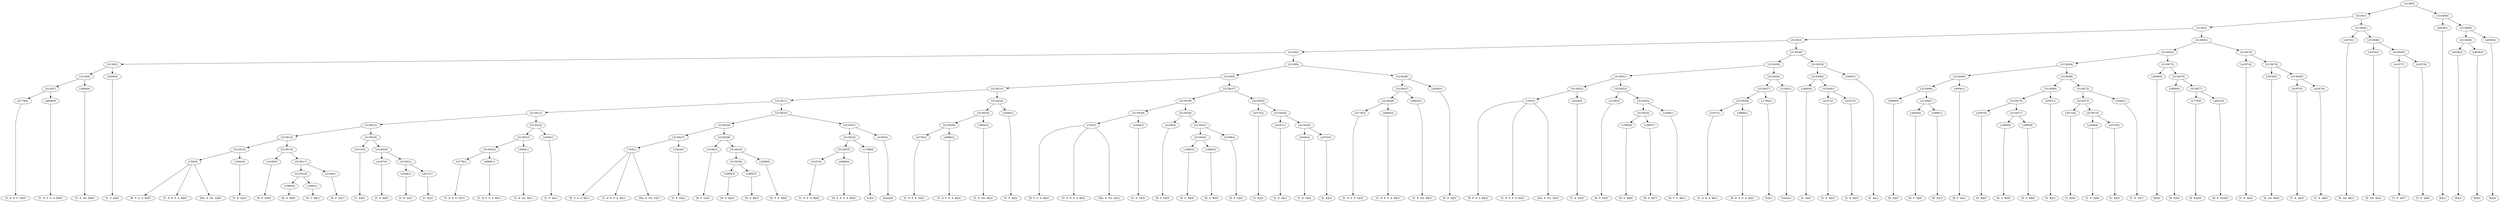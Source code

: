 digraph sample{
"L4778(0)"->"[C  D  E  F  G](0)"
"L4906(0)"->"[C  D  F  G  A  B](0)"
"L5130(7)"->"L4778(0)"
"L5130(7)"->"L4906(0)"
"L3664(0)"->"[C  E  Gis  B](0)"
"L5130(6)"->"L5130(7)"
"L5130(6)"->"L3664(0)"
"L4356(0)"->"[C  F  A](0)"
"L5130(5)"->"L5130(6)"
"L5130(5)"->"L4356(0)"
"L763(0)"->"[E  F  G  A  B](0)"
"L763(0)"->"[C  D  E  F  A  B](0)"
"L763(0)"->"[Dis  E  Fis  G](0)"
"L2544(0)"->"[C  E  G](0)"
"L5130(15)"->"L763(0)"
"L5130(15)"->"L2544(0)"
"L3109(0)"->"[D  F  G](0)"
"L1895(0)"->"[D  G  B](0)"
"L1895(1)"->"[D  G  B](1)"
"L5130(18)"->"L1895(0)"
"L5130(18)"->"L1895(1)"
"L3109(1)"->"[D  F  G](1)"
"L5130(17)"->"L5130(18)"
"L5130(17)"->"L3109(1)"
"L5130(16)"->"L3109(0)"
"L5130(16)"->"L5130(17)"
"L5130(14)"->"L5130(15)"
"L5130(14)"->"L5130(16)"
"L4372(0)"->"[C  E](0)"
"L4187(0)"->"[C  E  A](0)"
"L2544(1)"->"[C  E  G](1)"
"L4372(1)"->"[C  E](1)"
"L5130(21)"->"L2544(1)"
"L5130(21)"->"L4372(1)"
"L5130(20)"->"L4187(0)"
"L5130(20)"->"L5130(21)"
"L5130(19)"->"L4372(0)"
"L5130(19)"->"L5130(20)"
"L5130(13)"->"L5130(14)"
"L5130(13)"->"L5130(19)"
"L4778(1)"->"[C  D  E  F  G](1)"
"L4906(1)"->"[C  D  F  G  A  B](1)"
"L5130(24)"->"L4778(1)"
"L5130(24)"->"L4906(1)"
"L3664(1)"->"[C  E  Gis  B](1)"
"L5130(23)"->"L5130(24)"
"L5130(23)"->"L3664(1)"
"L4356(1)"->"[C  F  A](1)"
"L5130(22)"->"L5130(23)"
"L5130(22)"->"L4356(1)"
"L5130(12)"->"L5130(13)"
"L5130(12)"->"L5130(22)"
"L763(1)"->"[E  F  G  A  B](1)"
"L763(1)"->"[C  D  E  F  A  B](1)"
"L763(1)"->"[Dis  E  Fis  G](1)"
"L2544(2)"->"[C  E  G](2)"
"L5130(27)"->"L763(1)"
"L5130(27)"->"L2544(2)"
"L3109(2)"->"[D  F  G](2)"
"L1895(2)"->"[D  G  B](2)"
"L1895(3)"->"[D  G  B](3)"
"L5130(30)"->"L1895(2)"
"L5130(30)"->"L1895(3)"
"L3269(0)"->"[D  F  G  B](0)"
"L5130(29)"->"L5130(30)"
"L5130(29)"->"L3269(0)"
"L5130(28)"->"L3109(2)"
"L5130(28)"->"L5130(29)"
"L5130(26)"->"L5130(27)"
"L5130(26)"->"L5130(28)"
"L3107(0)"->"[C  D  E  A  B](0)"
"L4868(0)"->"[D  E  F  G  A  B](0)"
"L5130(33)"->"L3107(0)"
"L5130(33)"->"L4868(0)"
"L1796(0)"->"[C](0)"
"L5130(32)"->"L5130(33)"
"L5130(32)"->"L1796(0)"
"L2185(0)"->"[rest](0)"
"L5130(31)"->"L5130(32)"
"L5130(31)"->"L2185(0)"
"L5130(25)"->"L5130(26)"
"L5130(25)"->"L5130(31)"
"L5130(11)"->"L5130(12)"
"L5130(11)"->"L5130(25)"
"L4778(2)"->"[C  D  E  F  G](2)"
"L4906(2)"->"[C  D  F  G  A  B](2)"
"L5130(36)"->"L4778(2)"
"L5130(36)"->"L4906(2)"
"L3664(2)"->"[C  E  Gis  B](2)"
"L5130(35)"->"L5130(36)"
"L5130(35)"->"L3664(2)"
"L4356(2)"->"[C  F  A](2)"
"L5130(34)"->"L5130(35)"
"L5130(34)"->"L4356(2)"
"L5130(10)"->"L5130(11)"
"L5130(10)"->"L5130(34)"
"L763(2)"->"[E  F  G  A  B](2)"
"L763(2)"->"[C  D  E  F  A  B](2)"
"L763(2)"->"[Dis  E  Fis  G](2)"
"L2544(3)"->"[C  E  G](3)"
"L5130(39)"->"L763(2)"
"L5130(39)"->"L2544(3)"
"L3109(3)"->"[D  F  G](3)"
"L1895(4)"->"[D  G  B](4)"
"L1895(5)"->"[D  G  B](5)"
"L5130(42)"->"L1895(4)"
"L5130(42)"->"L1895(5)"
"L3109(4)"->"[D  F  G](4)"
"L5130(41)"->"L5130(42)"
"L5130(41)"->"L3109(4)"
"L5130(40)"->"L3109(3)"
"L5130(40)"->"L5130(41)"
"L5130(38)"->"L5130(39)"
"L5130(38)"->"L5130(40)"
"L4372(2)"->"[C  E](2)"
"L4187(1)"->"[C  E  A](1)"
"L2544(4)"->"[C  E  G](4)"
"L4372(3)"->"[C  E](3)"
"L5130(45)"->"L2544(4)"
"L5130(45)"->"L4372(3)"
"L5130(44)"->"L4187(1)"
"L5130(44)"->"L5130(45)"
"L5130(43)"->"L4372(2)"
"L5130(43)"->"L5130(44)"
"L5130(37)"->"L5130(38)"
"L5130(37)"->"L5130(43)"
"L5130(9)"->"L5130(10)"
"L5130(9)"->"L5130(37)"
"L4778(3)"->"[C  D  E  F  G](3)"
"L4906(3)"->"[C  D  F  G  A  B](3)"
"L5130(48)"->"L4778(3)"
"L5130(48)"->"L4906(3)"
"L3664(3)"->"[C  E  Gis  B](3)"
"L5130(47)"->"L5130(48)"
"L5130(47)"->"L3664(3)"
"L4356(3)"->"[C  F  A](3)"
"L5130(46)"->"L5130(47)"
"L5130(46)"->"L4356(3)"
"L5130(8)"->"L5130(9)"
"L5130(8)"->"L5130(46)"
"L5130(4)"->"L5130(5)"
"L5130(4)"->"L5130(8)"
"L763(3)"->"[E  F  G  A  B](3)"
"L763(3)"->"[C  D  E  F  A  B](3)"
"L763(3)"->"[Dis  E  Fis  G](3)"
"L2544(5)"->"[C  E  G](5)"
"L5130(52)"->"L763(3)"
"L5130(52)"->"L2544(5)"
"L3109(5)"->"[D  F  G](5)"
"L1895(6)"->"[D  G  B](6)"
"L1895(7)"->"[D  G  B](7)"
"L5130(55)"->"L1895(6)"
"L5130(55)"->"L1895(7)"
"L3269(1)"->"[D  F  G  B](1)"
"L5130(54)"->"L5130(55)"
"L5130(54)"->"L3269(1)"
"L5130(53)"->"L3109(5)"
"L5130(53)"->"L5130(54)"
"L5130(51)"->"L5130(52)"
"L5130(51)"->"L5130(53)"
"L3107(1)"->"[C  D  E  A  B](1)"
"L4868(1)"->"[D  E  F  G  A  B](1)"
"L5130(58)"->"L3107(1)"
"L5130(58)"->"L4868(1)"
"L1796(1)"->"[C](1)"
"L5130(57)"->"L5130(58)"
"L5130(57)"->"L1796(1)"
"L2185(1)"->"[rest](1)"
"L5130(56)"->"L5130(57)"
"L5130(56)"->"L2185(1)"
"L5130(50)"->"L5130(51)"
"L5130(50)"->"L5130(56)"
"L3495(0)"->"[C  A](0)"
"L4187(2)"->"[C  E  A](2)"
"L4187(3)"->"[C  E  A](3)"
"L5130(61)"->"L4187(2)"
"L5130(61)"->"L4187(3)"
"L5130(60)"->"L3495(0)"
"L5130(60)"->"L5130(61)"
"L3495(1)"->"[C  A](1)"
"L5130(59)"->"L5130(60)"
"L5130(59)"->"L3495(1)"
"L5130(49)"->"L5130(50)"
"L5130(49)"->"L5130(59)"
"L5130(3)"->"L5130(4)"
"L5130(3)"->"L5130(49)"
"L2996(0)"->"[D  F](0)"
"L4004(0)"->"[D  F  A](0)"
"L2996(1)"->"[D  F](1)"
"L5130(67)"->"L4004(0)"
"L5130(67)"->"L2996(1)"
"L5130(66)"->"L2996(0)"
"L5130(66)"->"L5130(67)"
"L4004(1)"->"[D  F  A](1)"
"L5130(65)"->"L5130(66)"
"L5130(65)"->"L4004(1)"
"L2597(0)"->"[G  B](0)"
"L1895(8)"->"[D  G  B](8)"
"L1895(9)"->"[D  G  B](9)"
"L5130(71)"->"L1895(8)"
"L5130(71)"->"L1895(9)"
"L5130(70)"->"L2597(0)"
"L5130(70)"->"L5130(71)"
"L2597(1)"->"[G  B](1)"
"L5130(69)"->"L5130(70)"
"L5130(69)"->"L2597(1)"
"L4372(4)"->"[C  E](4)"
"L2544(6)"->"[C  E  G](6)"
"L4372(5)"->"[C  E](5)"
"L5130(74)"->"L2544(6)"
"L5130(74)"->"L4372(5)"
"L5130(73)"->"L4372(4)"
"L5130(73)"->"L5130(74)"
"L2544(7)"->"[C  E  G](7)"
"L5130(72)"->"L5130(73)"
"L5130(72)"->"L2544(7)"
"L5130(68)"->"L5130(69)"
"L5130(68)"->"L5130(72)"
"L5130(64)"->"L5130(65)"
"L5130(64)"->"L5130(68)"
"L4039(0)"->"[E](0)"
"L3690(0)"->"[E  F](0)"
"L2779(0)"->"[E  Fis](0)"
"L4431(0)"->"[D  E  Gis](0)"
"L5130(77)"->"L2779(0)"
"L5130(77)"->"L4431(0)"
"L5130(76)"->"L3690(0)"
"L5130(76)"->"L5130(77)"
"L5130(75)"->"L4039(0)"
"L5130(75)"->"L5130(76)"
"L5130(63)"->"L5130(64)"
"L5130(63)"->"L5130(75)"
"L4187(4)"->"[C  E  A](4)"
"L3470(0)"->"[E  Gis  B](0)"
"L4187(5)"->"[C  E  A](5)"
"L4187(6)"->"[C  E  A](6)"
"L5130(80)"->"L4187(5)"
"L5130(80)"->"L4187(6)"
"L5130(79)"->"L3470(0)"
"L5130(79)"->"L5130(80)"
"L5130(78)"->"L4187(4)"
"L5130(78)"->"L5130(79)"
"L5130(62)"->"L5130(63)"
"L5130(62)"->"L5130(78)"
"L5130(2)"->"L5130(3)"
"L5130(2)"->"L5130(62)"
"L3470(1)"->"[E  Gis  B](1)"
"L3470(2)"->"[E  Gis  B](2)"
"L4187(7)"->"[C  E  A](7)"
"L4187(8)"->"[C  E  A](8)"
"L5130(83)"->"L4187(7)"
"L5130(83)"->"L4187(8)"
"L5130(82)"->"L3470(2)"
"L5130(82)"->"L5130(83)"
"L5130(81)"->"L3470(1)"
"L5130(81)"->"L5130(82)"
"L5130(1)"->"L5130(2)"
"L5130(1)"->"L5130(81)"
"L4039(1)"->"[E](1)"
"L4039(2)"->"[E](2)"
"L4039(3)"->"[E](3)"
"L5130(86)"->"L4039(2)"
"L5130(86)"->"L4039(3)"
"L4039(4)"->"[E](4)"
"L5130(85)"->"L5130(86)"
"L5130(85)"->"L4039(4)"
"L5130(84)"->"L4039(1)"
"L5130(84)"->"L5130(85)"
"L5130(0)"->"L5130(1)"
"L5130(0)"->"L5130(84)"
{rank = min; "L5130(0)"}
{rank = same; "L5130(1)"; "L5130(84)";}
{rank = same; "L5130(2)"; "L5130(81)"; "L4039(1)"; "L5130(85)";}
{rank = same; "L5130(3)"; "L5130(62)"; "L3470(1)"; "L5130(82)"; "L5130(86)"; "L4039(4)";}
{rank = same; "L5130(4)"; "L5130(49)"; "L5130(63)"; "L5130(78)"; "L3470(2)"; "L5130(83)"; "L4039(2)"; "L4039(3)";}
{rank = same; "L5130(5)"; "L5130(8)"; "L5130(50)"; "L5130(59)"; "L5130(64)"; "L5130(75)"; "L4187(4)"; "L5130(79)"; "L4187(7)"; "L4187(8)";}
{rank = same; "L5130(6)"; "L4356(0)"; "L5130(9)"; "L5130(46)"; "L5130(51)"; "L5130(56)"; "L5130(60)"; "L3495(1)"; "L5130(65)"; "L5130(68)"; "L4039(0)"; "L5130(76)"; "L3470(0)"; "L5130(80)";}
{rank = same; "L5130(7)"; "L3664(0)"; "L5130(10)"; "L5130(37)"; "L5130(47)"; "L4356(3)"; "L5130(52)"; "L5130(53)"; "L5130(57)"; "L2185(1)"; "L3495(0)"; "L5130(61)"; "L5130(66)"; "L4004(1)"; "L5130(69)"; "L5130(72)"; "L3690(0)"; "L5130(77)"; "L4187(5)"; "L4187(6)";}
{rank = same; "L4778(0)"; "L4906(0)"; "L5130(11)"; "L5130(34)"; "L5130(38)"; "L5130(43)"; "L5130(48)"; "L3664(3)"; "L763(3)"; "L2544(5)"; "L3109(5)"; "L5130(54)"; "L5130(58)"; "L1796(1)"; "L4187(2)"; "L4187(3)"; "L2996(0)"; "L5130(67)"; "L5130(70)"; "L2597(1)"; "L5130(73)"; "L2544(7)"; "L2779(0)"; "L4431(0)";}
{rank = same; "L5130(12)"; "L5130(25)"; "L5130(35)"; "L4356(2)"; "L5130(39)"; "L5130(40)"; "L4372(2)"; "L5130(44)"; "L4778(3)"; "L4906(3)"; "L5130(55)"; "L3269(1)"; "L3107(1)"; "L4868(1)"; "L4004(0)"; "L2996(1)"; "L2597(0)"; "L5130(71)"; "L4372(4)"; "L5130(74)";}
{rank = same; "L5130(13)"; "L5130(22)"; "L5130(26)"; "L5130(31)"; "L5130(36)"; "L3664(2)"; "L763(2)"; "L2544(3)"; "L3109(3)"; "L5130(41)"; "L4187(1)"; "L5130(45)"; "L1895(6)"; "L1895(7)"; "L1895(8)"; "L1895(9)"; "L2544(6)"; "L4372(5)";}
{rank = same; "L5130(14)"; "L5130(19)"; "L5130(23)"; "L4356(1)"; "L5130(27)"; "L5130(28)"; "L5130(32)"; "L2185(0)"; "L4778(2)"; "L4906(2)"; "L5130(42)"; "L3109(4)"; "L2544(4)"; "L4372(3)";}
{rank = same; "L5130(15)"; "L5130(16)"; "L4372(0)"; "L5130(20)"; "L5130(24)"; "L3664(1)"; "L763(1)"; "L2544(2)"; "L3109(2)"; "L5130(29)"; "L5130(33)"; "L1796(0)"; "L1895(4)"; "L1895(5)";}
{rank = same; "L763(0)"; "L2544(0)"; "L3109(0)"; "L5130(17)"; "L4187(0)"; "L5130(21)"; "L4778(1)"; "L4906(1)"; "L5130(30)"; "L3269(0)"; "L3107(0)"; "L4868(0)";}
{rank = same; "L5130(18)"; "L3109(1)"; "L2544(1)"; "L4372(1)"; "L1895(2)"; "L1895(3)";}
{rank = same; "L1895(0)"; "L1895(1)";}
{rank = max; "[C  A](0)"; "[C  A](1)"; "[C  D  E  A  B](0)"; "[C  D  E  A  B](1)"; "[C  D  E  F  A  B](0)"; "[C  D  E  F  A  B](1)"; "[C  D  E  F  A  B](2)"; "[C  D  E  F  A  B](3)"; "[C  D  E  F  G](0)"; "[C  D  E  F  G](1)"; "[C  D  E  F  G](2)"; "[C  D  E  F  G](3)"; "[C  D  F  G  A  B](0)"; "[C  D  F  G  A  B](1)"; "[C  D  F  G  A  B](2)"; "[C  D  F  G  A  B](3)"; "[C  E  A](0)"; "[C  E  A](1)"; "[C  E  A](2)"; "[C  E  A](3)"; "[C  E  A](4)"; "[C  E  A](5)"; "[C  E  A](6)"; "[C  E  A](7)"; "[C  E  A](8)"; "[C  E  G](0)"; "[C  E  G](1)"; "[C  E  G](2)"; "[C  E  G](3)"; "[C  E  G](4)"; "[C  E  G](5)"; "[C  E  G](6)"; "[C  E  G](7)"; "[C  E  Gis  B](0)"; "[C  E  Gis  B](1)"; "[C  E  Gis  B](2)"; "[C  E  Gis  B](3)"; "[C  E](0)"; "[C  E](1)"; "[C  E](2)"; "[C  E](3)"; "[C  E](4)"; "[C  E](5)"; "[C  F  A](0)"; "[C  F  A](1)"; "[C  F  A](2)"; "[C  F  A](3)"; "[C](0)"; "[C](1)"; "[D  E  F  G  A  B](0)"; "[D  E  F  G  A  B](1)"; "[D  E  Gis](0)"; "[D  F  A](0)"; "[D  F  A](1)"; "[D  F  G  B](0)"; "[D  F  G  B](1)"; "[D  F  G](0)"; "[D  F  G](1)"; "[D  F  G](2)"; "[D  F  G](3)"; "[D  F  G](4)"; "[D  F  G](5)"; "[D  F](0)"; "[D  F](1)"; "[D  G  B](0)"; "[D  G  B](1)"; "[D  G  B](2)"; "[D  G  B](3)"; "[D  G  B](4)"; "[D  G  B](5)"; "[D  G  B](6)"; "[D  G  B](7)"; "[D  G  B](8)"; "[D  G  B](9)"; "[Dis  E  Fis  G](0)"; "[Dis  E  Fis  G](1)"; "[Dis  E  Fis  G](2)"; "[Dis  E  Fis  G](3)"; "[E  F  G  A  B](0)"; "[E  F  G  A  B](1)"; "[E  F  G  A  B](2)"; "[E  F  G  A  B](3)"; "[E  F](0)"; "[E  Fis](0)"; "[E  Gis  B](0)"; "[E  Gis  B](1)"; "[E  Gis  B](2)"; "[E](0)"; "[E](1)"; "[E](2)"; "[E](3)"; "[E](4)"; "[G  B](0)"; "[G  B](1)"; "[rest](0)"; "[rest](1)";}
}